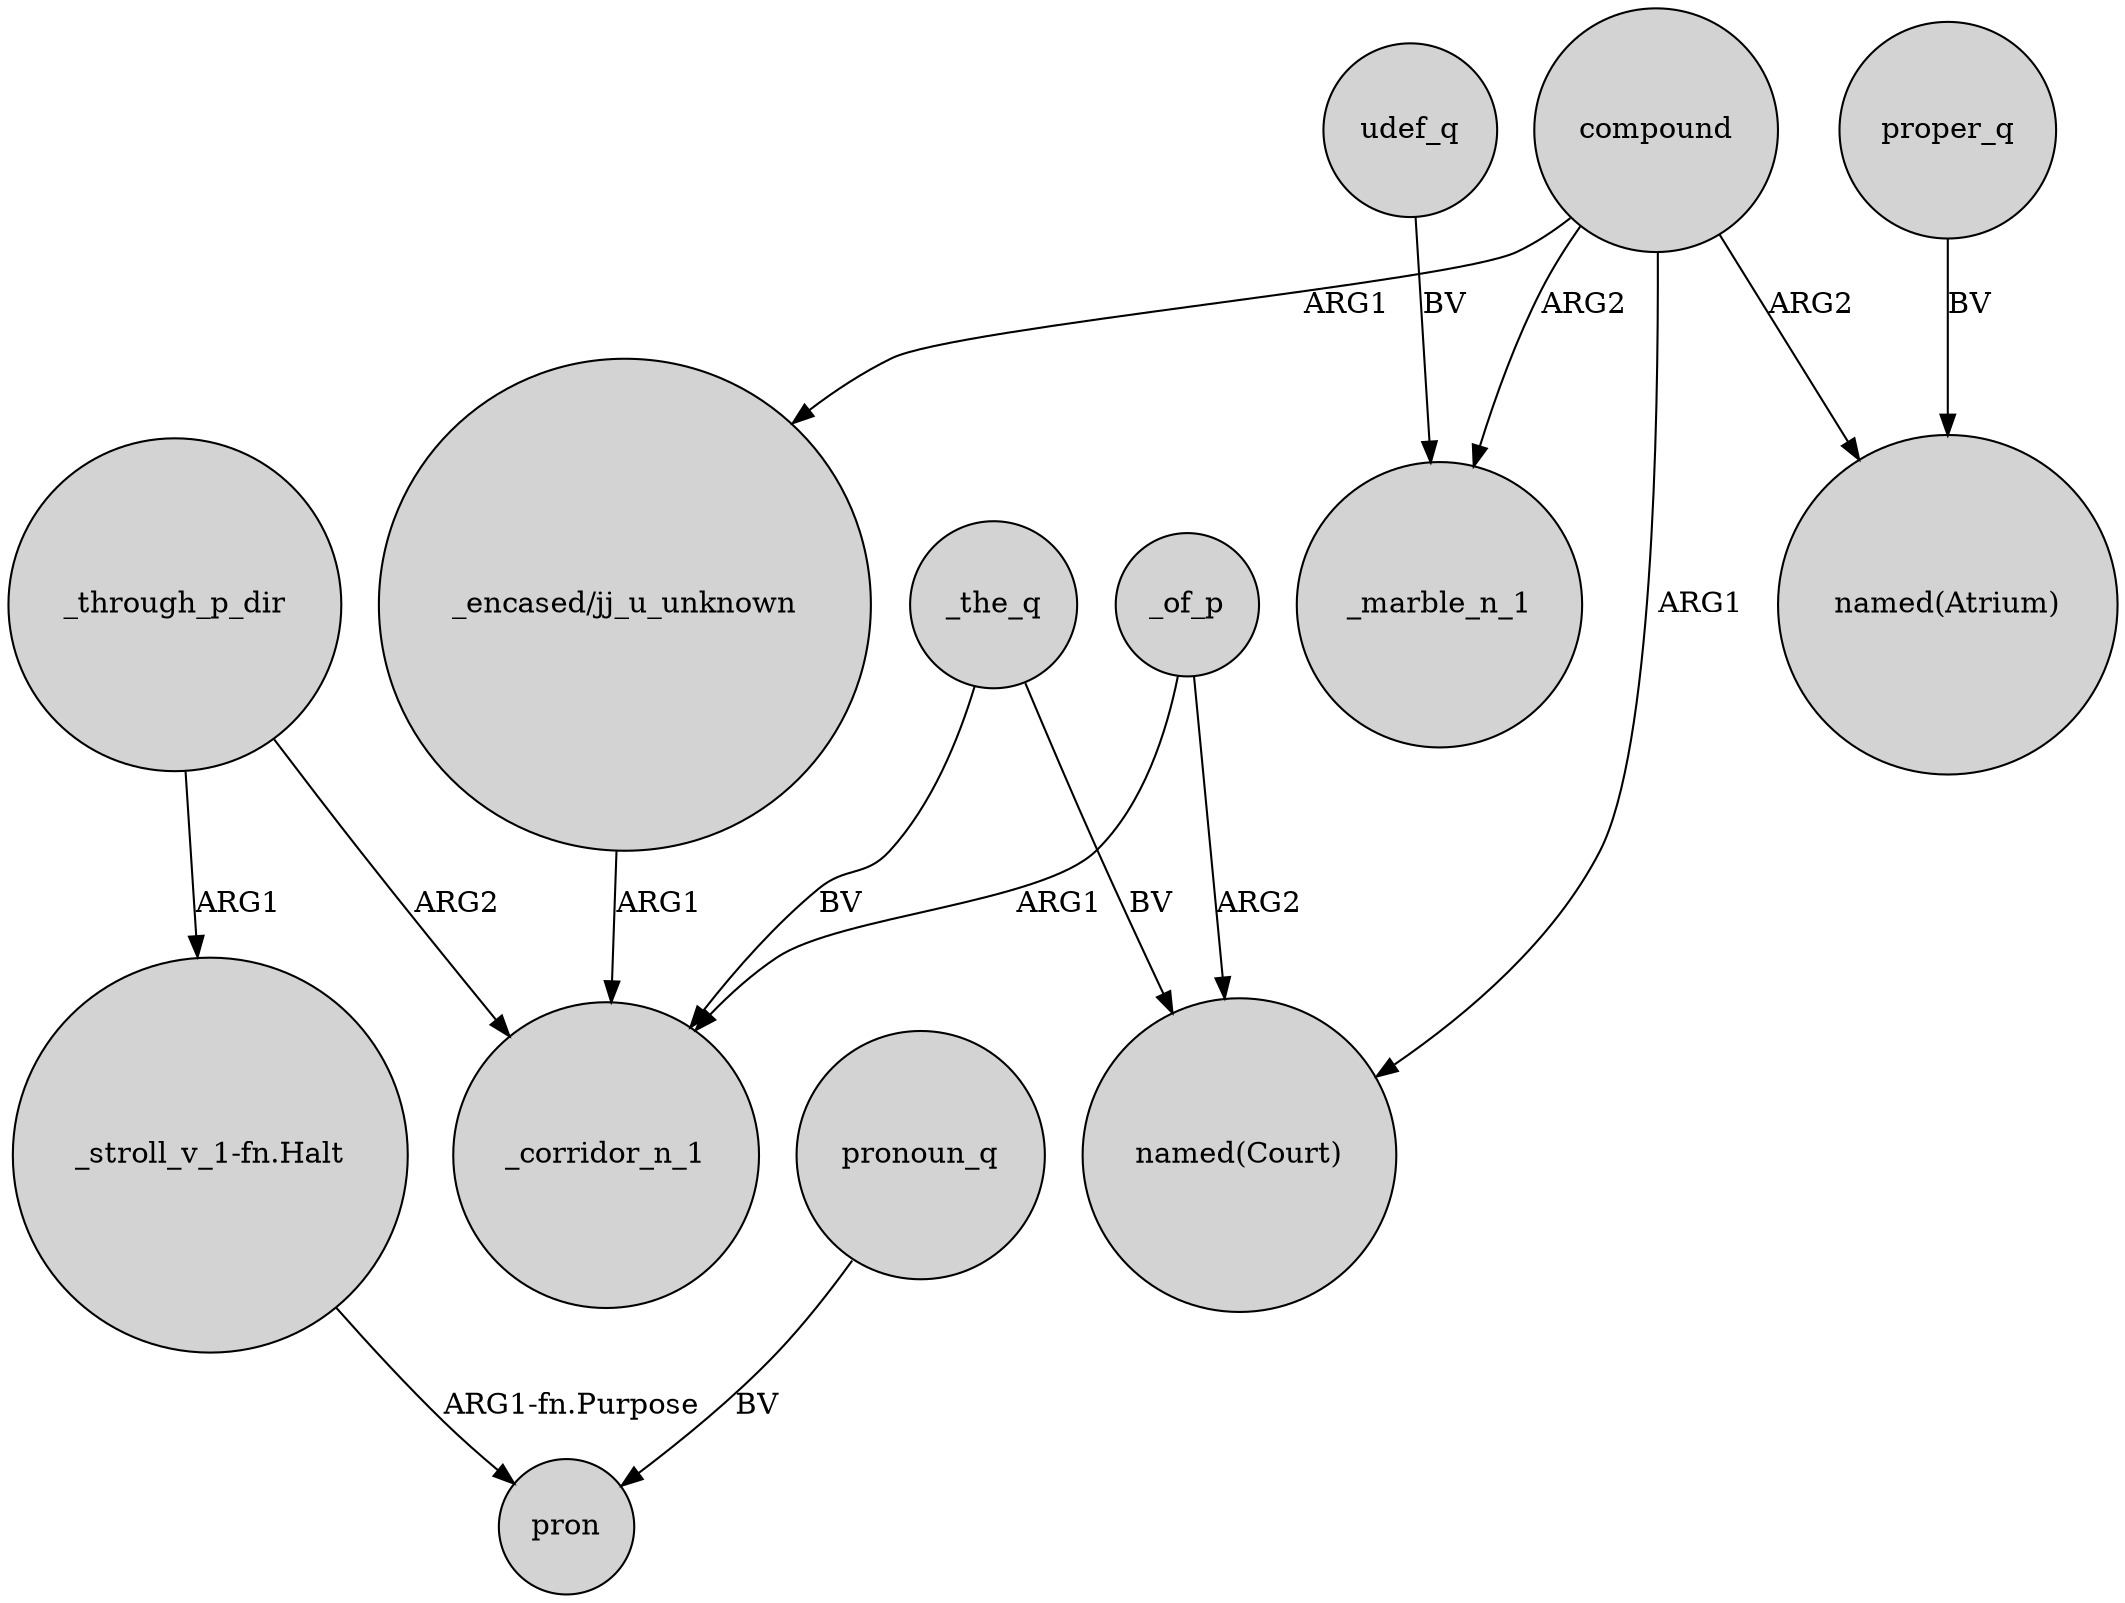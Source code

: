 digraph {
	node [shape=circle style=filled]
	compound -> "_encased/jj_u_unknown" [label=ARG1]
	"_stroll_v_1-fn.Halt" -> pron [label="ARG1-fn.Purpose"]
	_through_p_dir -> _corridor_n_1 [label=ARG2]
	_through_p_dir -> "_stroll_v_1-fn.Halt" [label=ARG1]
	compound -> _marble_n_1 [label=ARG2]
	compound -> "named(Court)" [label=ARG1]
	_the_q -> "named(Court)" [label=BV]
	compound -> "named(Atrium)" [label=ARG2]
	_the_q -> _corridor_n_1 [label=BV]
	proper_q -> "named(Atrium)" [label=BV]
	_of_p -> _corridor_n_1 [label=ARG1]
	_of_p -> "named(Court)" [label=ARG2]
	udef_q -> _marble_n_1 [label=BV]
	pronoun_q -> pron [label=BV]
	"_encased/jj_u_unknown" -> _corridor_n_1 [label=ARG1]
}
